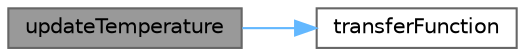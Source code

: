 digraph "updateTemperature"
{
 // LATEX_PDF_SIZE
  bgcolor="transparent";
  edge [fontname=Helvetica,fontsize=10,labelfontname=Helvetica,labelfontsize=10];
  node [fontname=Helvetica,fontsize=10,shape=box,height=0.2,width=0.4];
  rankdir="LR";
  Node1 [label="updateTemperature",height=0.2,width=0.4,color="gray40", fillcolor="grey60", style="filled", fontcolor="black",tooltip="Updates the Temperature data."];
  Node1 -> Node2 [color="steelblue1",style="solid"];
  Node2 [label="transferFunction",height=0.2,width=0.4,color="grey40", fillcolor="white", style="filled",URL="$Temperature_8c.html#abadc58fa84298a2d39aed3e1be4b20c1",tooltip="Converts raw temperature data to a meaningful temperature value."];
}
